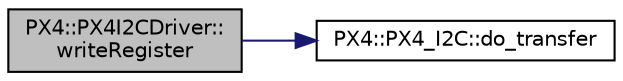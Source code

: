 digraph "PX4::PX4I2CDriver::writeRegister"
{
 // INTERACTIVE_SVG=YES
  edge [fontname="Helvetica",fontsize="10",labelfontname="Helvetica",labelfontsize="10"];
  node [fontname="Helvetica",fontsize="10",shape=record];
  rankdir="LR";
  Node1 [label="PX4::PX4I2CDriver::\lwriteRegister",height=0.2,width=0.4,color="black", fillcolor="grey75", style="filled", fontcolor="black"];
  Node1 -> Node2 [color="midnightblue",fontsize="10",style="solid",fontname="Helvetica"];
  Node2 [label="PX4::PX4_I2C::do_transfer",height=0.2,width=0.4,color="black", fillcolor="white", style="filled",URL="$classPX4_1_1PX4__I2C.html#a305d7de648d0dc9b96557725fd94aa66"];
}
